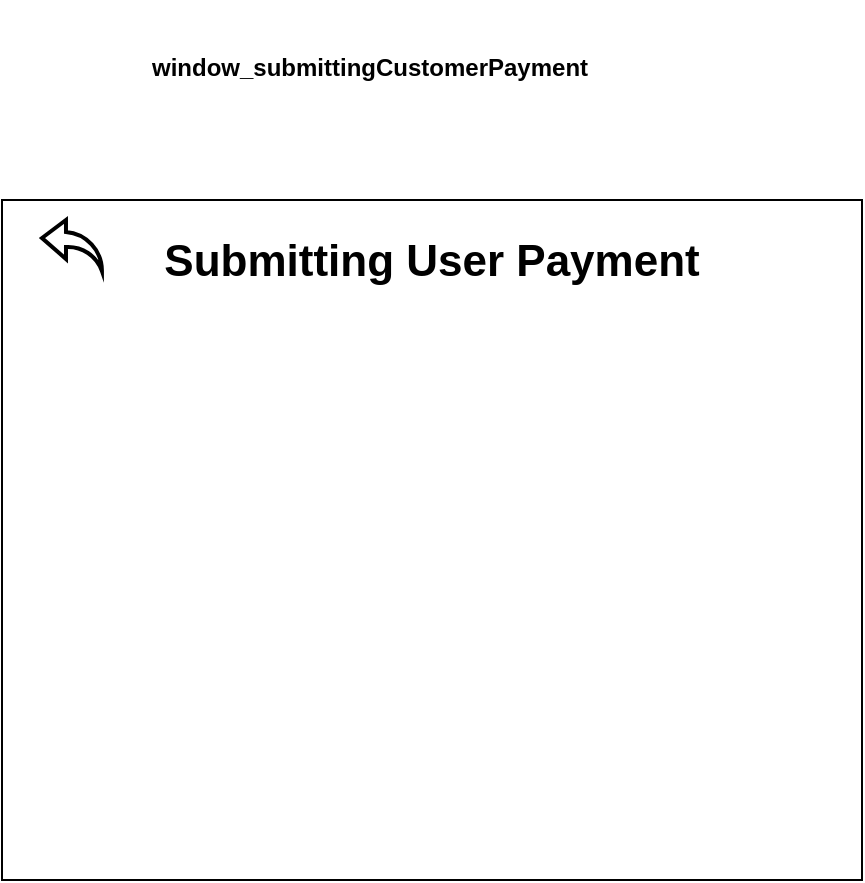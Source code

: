 <mxfile version="14.1.8" type="device"><diagram id="EBBli2bnmqtnRmtImEdM" name="Page-1"><mxGraphModel dx="710" dy="412" grid="1" gridSize="10" guides="1" tooltips="1" connect="1" arrows="1" fold="1" page="1" pageScale="1" pageWidth="827" pageHeight="1169" math="0" shadow="0"><root><mxCell id="0"/><mxCell id="1" parent="0"/><mxCell id="IzlJ5jEzXnBqaTCX4rk--5" value="" style="group" parent="1" vertex="1" connectable="0"><mxGeometry x="130" y="120" width="430" height="340" as="geometry"/></mxCell><mxCell id="IzlJ5jEzXnBqaTCX4rk--1" value="" style="rounded=0;whiteSpace=wrap;html=1;" parent="IzlJ5jEzXnBqaTCX4rk--5" vertex="1"><mxGeometry width="430" height="340" as="geometry"/></mxCell><mxCell id="IzlJ5jEzXnBqaTCX4rk--4" value="&lt;h1&gt;&lt;font style=&quot;font-size: 22px&quot;&gt;Submitting User Payment&lt;/font&gt;&lt;/h1&gt;" style="text;html=1;strokeColor=none;fillColor=none;spacing=5;spacingTop=-20;whiteSpace=wrap;overflow=hidden;rounded=0;align=center;" parent="IzlJ5jEzXnBqaTCX4rk--5" vertex="1"><mxGeometry x="60" y="10" width="310" height="50" as="geometry"/></mxCell><mxCell id="V_pKfB_oI6_SpbaFIUOp-1" value="" style="html=1;verticalLabelPosition=bottom;align=center;labelBackgroundColor=#ffffff;verticalAlign=top;strokeWidth=2;shadow=0;dashed=0;shape=mxgraph.ios7.icons.back;sketch=0;" parent="IzlJ5jEzXnBqaTCX4rk--5" vertex="1"><mxGeometry x="20" y="10" width="30" height="25.5" as="geometry"/></mxCell><mxCell id="md_6zvWaPOBVmQvVlbIi-3" value="&lt;h1&gt;&lt;font style=&quot;font-size: 12px&quot;&gt;window_submittingCustomerPayment&lt;/font&gt;&lt;br&gt;&lt;/h1&gt;" style="text;html=1;strokeColor=none;fillColor=none;spacing=5;spacingTop=-20;whiteSpace=wrap;overflow=hidden;rounded=0;" vertex="1" parent="1"><mxGeometry x="200" y="30" width="240" height="50" as="geometry"/></mxCell></root></mxGraphModel></diagram></mxfile>